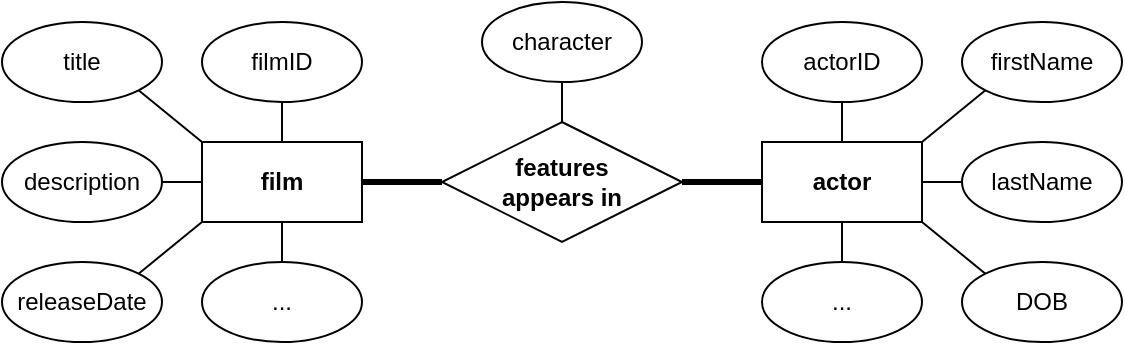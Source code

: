 <mxfile version="20.3.0" type="device"><diagram id="aBRjD1QFdHzLaAsyVAWY" name="Page-1"><mxGraphModel dx="1106" dy="-289" grid="1" gridSize="10" guides="1" tooltips="1" connect="1" arrows="1" fold="1" page="1" pageScale="1" pageWidth="827" pageHeight="1169" math="0" shadow="0"><root><mxCell id="0"/><mxCell id="1" parent="0"/><mxCell id="84jr-vNvkamYDZ-h7trX-1" value="film" style="rounded=0;whiteSpace=wrap;html=1;fontStyle=1" vertex="1" parent="1"><mxGeometry x="140" y="1270" width="80" height="40" as="geometry"/></mxCell><mxCell id="84jr-vNvkamYDZ-h7trX-2" value="actor" style="rounded=0;whiteSpace=wrap;html=1;fontStyle=1" vertex="1" parent="1"><mxGeometry x="420" y="1270" width="80" height="40" as="geometry"/></mxCell><mxCell id="84jr-vNvkamYDZ-h7trX-3" value="title" style="ellipse;whiteSpace=wrap;html=1;" vertex="1" parent="1"><mxGeometry x="40" y="1210" width="80" height="40" as="geometry"/></mxCell><mxCell id="84jr-vNvkamYDZ-h7trX-4" value="features&lt;br&gt;appears in" style="rhombus;whiteSpace=wrap;html=1;fontStyle=1" vertex="1" parent="1"><mxGeometry x="260" y="1260" width="120" height="60" as="geometry"/></mxCell><mxCell id="84jr-vNvkamYDZ-h7trX-5" value="filmID" style="ellipse;whiteSpace=wrap;html=1;" vertex="1" parent="1"><mxGeometry x="140" y="1210" width="80" height="40" as="geometry"/></mxCell><mxCell id="84jr-vNvkamYDZ-h7trX-6" value="description" style="ellipse;whiteSpace=wrap;html=1;" vertex="1" parent="1"><mxGeometry x="40" y="1270" width="80" height="40" as="geometry"/></mxCell><mxCell id="84jr-vNvkamYDZ-h7trX-7" value="releaseDate" style="ellipse;whiteSpace=wrap;html=1;" vertex="1" parent="1"><mxGeometry x="40" y="1330" width="80" height="40" as="geometry"/></mxCell><mxCell id="84jr-vNvkamYDZ-h7trX-8" value="character" style="ellipse;whiteSpace=wrap;html=1;" vertex="1" parent="1"><mxGeometry x="280" y="1200" width="80" height="40" as="geometry"/></mxCell><mxCell id="84jr-vNvkamYDZ-h7trX-9" value="actorID" style="ellipse;whiteSpace=wrap;html=1;" vertex="1" parent="1"><mxGeometry x="420" y="1210" width="80" height="40" as="geometry"/></mxCell><mxCell id="84jr-vNvkamYDZ-h7trX-10" value="firstName" style="ellipse;whiteSpace=wrap;html=1;" vertex="1" parent="1"><mxGeometry x="520" y="1210" width="80" height="40" as="geometry"/></mxCell><mxCell id="84jr-vNvkamYDZ-h7trX-11" value="lastName" style="ellipse;whiteSpace=wrap;html=1;" vertex="1" parent="1"><mxGeometry x="520" y="1270" width="80" height="40" as="geometry"/></mxCell><mxCell id="84jr-vNvkamYDZ-h7trX-12" value="DOB" style="ellipse;whiteSpace=wrap;html=1;" vertex="1" parent="1"><mxGeometry x="520" y="1330" width="80" height="40" as="geometry"/></mxCell><mxCell id="84jr-vNvkamYDZ-h7trX-13" value="" style="endArrow=none;html=1;rounded=0;exitX=1;exitY=1;exitDx=0;exitDy=0;entryX=0;entryY=0;entryDx=0;entryDy=0;" edge="1" parent="1" source="84jr-vNvkamYDZ-h7trX-2" target="84jr-vNvkamYDZ-h7trX-12"><mxGeometry width="50" height="50" relative="1" as="geometry"><mxPoint x="370" y="1390" as="sourcePoint"/><mxPoint x="390" y="1390" as="targetPoint"/></mxGeometry></mxCell><mxCell id="84jr-vNvkamYDZ-h7trX-14" value="" style="endArrow=none;html=1;rounded=0;exitX=1;exitY=0.5;exitDx=0;exitDy=0;entryX=0;entryY=0.5;entryDx=0;entryDy=0;" edge="1" parent="1" source="84jr-vNvkamYDZ-h7trX-2" target="84jr-vNvkamYDZ-h7trX-11"><mxGeometry width="50" height="50" relative="1" as="geometry"><mxPoint x="510" y="1320" as="sourcePoint"/><mxPoint x="541.716" y="1345.858" as="targetPoint"/></mxGeometry></mxCell><mxCell id="84jr-vNvkamYDZ-h7trX-15" value="" style="endArrow=none;html=1;rounded=0;exitX=1;exitY=0;exitDx=0;exitDy=0;entryX=0;entryY=1;entryDx=0;entryDy=0;" edge="1" parent="1" source="84jr-vNvkamYDZ-h7trX-2" target="84jr-vNvkamYDZ-h7trX-10"><mxGeometry width="50" height="50" relative="1" as="geometry"><mxPoint x="510" y="1300" as="sourcePoint"/><mxPoint x="530" y="1300" as="targetPoint"/></mxGeometry></mxCell><mxCell id="84jr-vNvkamYDZ-h7trX-16" value="" style="endArrow=none;html=1;rounded=0;exitX=0.5;exitY=0;exitDx=0;exitDy=0;entryX=0.5;entryY=1;entryDx=0;entryDy=0;" edge="1" parent="1" source="84jr-vNvkamYDZ-h7trX-2" target="84jr-vNvkamYDZ-h7trX-9"><mxGeometry width="50" height="50" relative="1" as="geometry"><mxPoint x="510" y="1280" as="sourcePoint"/><mxPoint x="541.716" y="1254.142" as="targetPoint"/></mxGeometry></mxCell><mxCell id="84jr-vNvkamYDZ-h7trX-17" value="" style="endArrow=none;html=1;rounded=0;exitX=0.5;exitY=0;exitDx=0;exitDy=0;entryX=0.5;entryY=1;entryDx=0;entryDy=0;" edge="1" parent="1" source="84jr-vNvkamYDZ-h7trX-4" target="84jr-vNvkamYDZ-h7trX-8"><mxGeometry width="50" height="50" relative="1" as="geometry"><mxPoint x="470" y="1280" as="sourcePoint"/><mxPoint x="470" y="1260" as="targetPoint"/></mxGeometry></mxCell><mxCell id="84jr-vNvkamYDZ-h7trX-18" value="" style="endArrow=none;html=1;rounded=0;exitX=0;exitY=0;exitDx=0;exitDy=0;entryX=1;entryY=1;entryDx=0;entryDy=0;" edge="1" parent="1" source="84jr-vNvkamYDZ-h7trX-1" target="84jr-vNvkamYDZ-h7trX-3"><mxGeometry width="50" height="50" relative="1" as="geometry"><mxPoint x="190" y="1280" as="sourcePoint"/><mxPoint x="190" y="1260" as="targetPoint"/></mxGeometry></mxCell><mxCell id="84jr-vNvkamYDZ-h7trX-19" value="" style="endArrow=none;html=1;rounded=0;exitX=0;exitY=0.5;exitDx=0;exitDy=0;entryX=1;entryY=0.5;entryDx=0;entryDy=0;" edge="1" parent="1" source="84jr-vNvkamYDZ-h7trX-1" target="84jr-vNvkamYDZ-h7trX-6"><mxGeometry width="50" height="50" relative="1" as="geometry"><mxPoint x="150" y="1280" as="sourcePoint"/><mxPoint x="118.284" y="1254.142" as="targetPoint"/></mxGeometry></mxCell><mxCell id="84jr-vNvkamYDZ-h7trX-20" value="" style="endArrow=none;html=1;rounded=0;exitX=0;exitY=1;exitDx=0;exitDy=0;entryX=1;entryY=0;entryDx=0;entryDy=0;" edge="1" parent="1" source="84jr-vNvkamYDZ-h7trX-1" target="84jr-vNvkamYDZ-h7trX-7"><mxGeometry width="50" height="50" relative="1" as="geometry"><mxPoint x="150" y="1300" as="sourcePoint"/><mxPoint x="130" y="1300" as="targetPoint"/></mxGeometry></mxCell><mxCell id="84jr-vNvkamYDZ-h7trX-21" value="" style="endArrow=none;html=1;rounded=0;exitX=0;exitY=0.5;exitDx=0;exitDy=0;entryX=1;entryY=0.5;entryDx=0;entryDy=0;strokeWidth=3;" edge="1" parent="1" source="84jr-vNvkamYDZ-h7trX-4" target="84jr-vNvkamYDZ-h7trX-1"><mxGeometry width="50" height="50" relative="1" as="geometry"><mxPoint x="150" y="1280" as="sourcePoint"/><mxPoint x="118.284" y="1254.142" as="targetPoint"/></mxGeometry></mxCell><mxCell id="84jr-vNvkamYDZ-h7trX-22" value="" style="endArrow=none;html=1;rounded=0;exitX=0;exitY=0.5;exitDx=0;exitDy=0;entryX=1;entryY=0.5;entryDx=0;entryDy=0;strokeWidth=3;" edge="1" parent="1" source="84jr-vNvkamYDZ-h7trX-2" target="84jr-vNvkamYDZ-h7trX-4"><mxGeometry width="50" height="50" relative="1" as="geometry"><mxPoint x="270" y="1300" as="sourcePoint"/><mxPoint x="230" y="1300" as="targetPoint"/></mxGeometry></mxCell><mxCell id="84jr-vNvkamYDZ-h7trX-24" value="" style="endArrow=none;html=1;rounded=0;exitX=0.5;exitY=0;exitDx=0;exitDy=0;entryX=0.5;entryY=1;entryDx=0;entryDy=0;" edge="1" parent="1" source="84jr-vNvkamYDZ-h7trX-1" target="84jr-vNvkamYDZ-h7trX-5"><mxGeometry width="50" height="50" relative="1" as="geometry"><mxPoint x="150" y="1280" as="sourcePoint"/><mxPoint x="118.284" y="1254.142" as="targetPoint"/></mxGeometry></mxCell><mxCell id="84jr-vNvkamYDZ-h7trX-25" value="..." style="ellipse;whiteSpace=wrap;html=1;" vertex="1" parent="1"><mxGeometry x="140" y="1330" width="80" height="40" as="geometry"/></mxCell><mxCell id="84jr-vNvkamYDZ-h7trX-26" value="" style="endArrow=none;html=1;rounded=0;exitX=0.5;exitY=1;exitDx=0;exitDy=0;" edge="1" parent="1" source="84jr-vNvkamYDZ-h7trX-1" target="84jr-vNvkamYDZ-h7trX-25"><mxGeometry width="50" height="50" relative="1" as="geometry"><mxPoint x="150" y="1320" as="sourcePoint"/><mxPoint x="118.284" y="1345.858" as="targetPoint"/></mxGeometry></mxCell><mxCell id="84jr-vNvkamYDZ-h7trX-27" value="..." style="ellipse;whiteSpace=wrap;html=1;" vertex="1" parent="1"><mxGeometry x="420" y="1330" width="80" height="40" as="geometry"/></mxCell><mxCell id="84jr-vNvkamYDZ-h7trX-28" value="" style="endArrow=none;html=1;rounded=0;exitX=0.5;exitY=0;exitDx=0;exitDy=0;entryX=0.5;entryY=1;entryDx=0;entryDy=0;" edge="1" parent="1" source="84jr-vNvkamYDZ-h7trX-27" target="84jr-vNvkamYDZ-h7trX-2"><mxGeometry width="50" height="50" relative="1" as="geometry"><mxPoint x="470" y="1280" as="sourcePoint"/><mxPoint x="470" y="1260" as="targetPoint"/></mxGeometry></mxCell></root></mxGraphModel></diagram></mxfile>